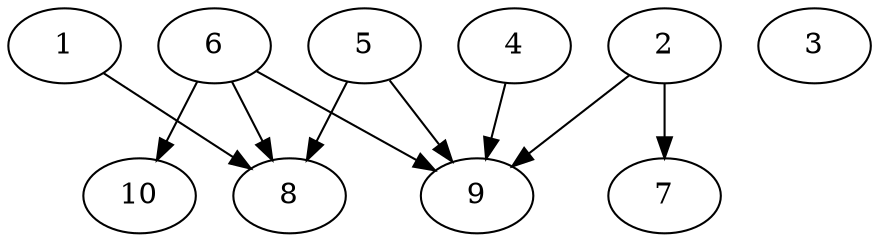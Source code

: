 // DAG automatically generated by daggen at Thu Oct  3 13:58:05 2019
// ./daggen --dot -n 10 --ccr 0.3 --fat 0.9 --regular 0.9 --density 0.6 --mindata 5242880 --maxdata 52428800 
digraph G {
  1 [size="48196267", alpha="0.16", expect_size="14458880"] 
  1 -> 8 [size ="14458880"]
  2 [size="121746773", alpha="0.16", expect_size="36524032"] 
  2 -> 7 [size ="36524032"]
  2 -> 9 [size ="36524032"]
  3 [size="166990507", alpha="0.16", expect_size="50097152"] 
  4 [size="99505493", alpha="0.01", expect_size="29851648"] 
  4 -> 9 [size ="29851648"]
  5 [size="103966720", alpha="0.08", expect_size="31190016"] 
  5 -> 8 [size ="31190016"]
  5 -> 9 [size ="31190016"]
  6 [size="98126507", alpha="0.02", expect_size="29437952"] 
  6 -> 8 [size ="29437952"]
  6 -> 9 [size ="29437952"]
  6 -> 10 [size ="29437952"]
  7 [size="47462400", alpha="0.12", expect_size="14238720"] 
  8 [size="116138667", alpha="0.01", expect_size="34841600"] 
  9 [size="136072533", alpha="0.16", expect_size="40821760"] 
  10 [size="131037867", alpha="0.05", expect_size="39311360"] 
}
